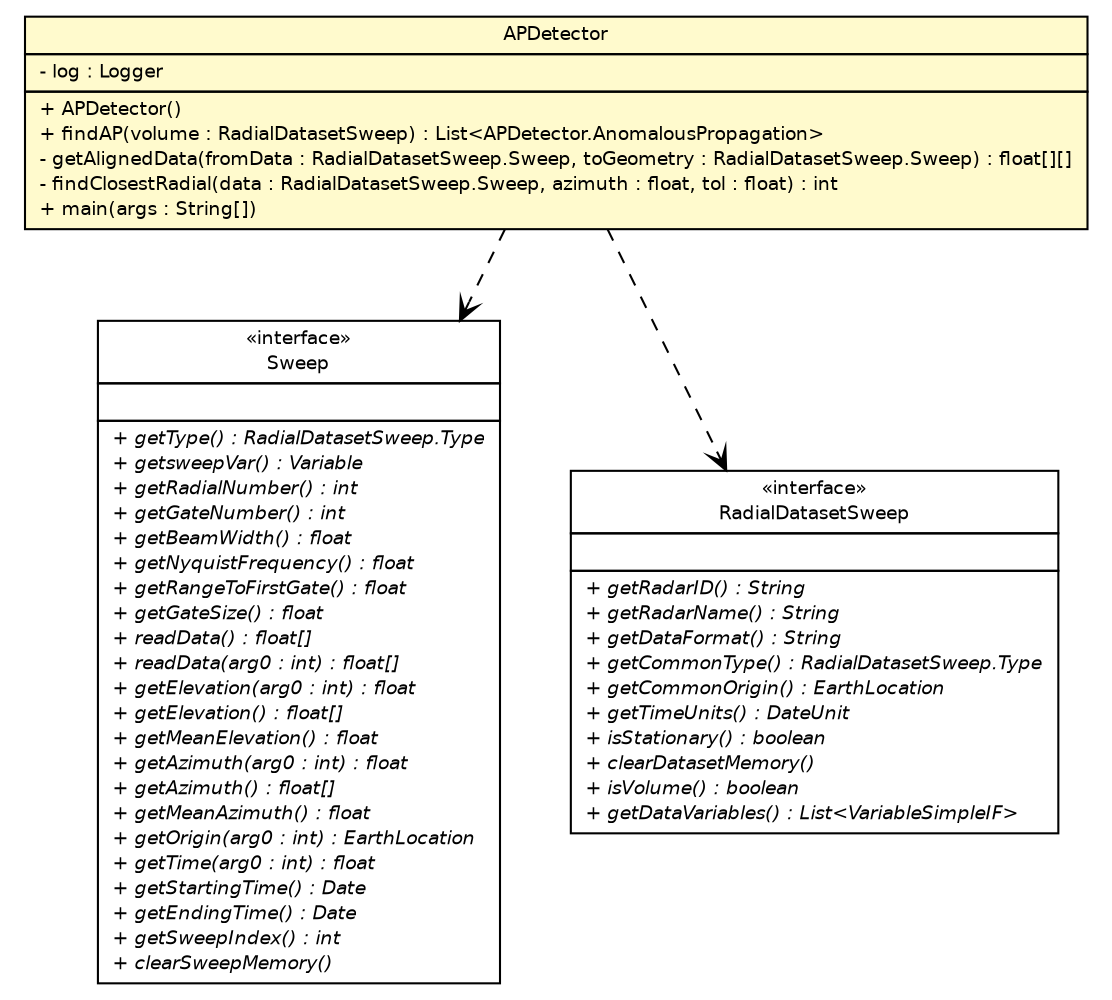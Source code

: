 #!/usr/local/bin/dot
#
# Class diagram 
# Generated by UMLGraph version R5_6-24-gf6e263 (http://www.umlgraph.org/)
#

digraph G {
	edge [fontname="Helvetica",fontsize=10,labelfontname="Helvetica",labelfontsize=10];
	node [fontname="Helvetica",fontsize=10,shape=plaintext];
	nodesep=0.25;
	ranksep=0.5;
	// com.google.cloud.public_datasets.nexrad2.APDetector
	c90 [label=<<table title="com.google.cloud.public_datasets.nexrad2.APDetector" border="0" cellborder="1" cellspacing="0" cellpadding="2" port="p" bgcolor="lemonChiffon" href="./APDetector.html">
		<tr><td><table border="0" cellspacing="0" cellpadding="1">
<tr><td align="center" balign="center"> APDetector </td></tr>
		</table></td></tr>
		<tr><td><table border="0" cellspacing="0" cellpadding="1">
<tr><td align="left" balign="left"> - log : Logger </td></tr>
		</table></td></tr>
		<tr><td><table border="0" cellspacing="0" cellpadding="1">
<tr><td align="left" balign="left"> + APDetector() </td></tr>
<tr><td align="left" balign="left"> + findAP(volume : RadialDatasetSweep) : List&lt;APDetector.AnomalousPropagation&gt; </td></tr>
<tr><td align="left" balign="left"> - getAlignedData(fromData : RadialDatasetSweep.Sweep, toGeometry : RadialDatasetSweep.Sweep) : float[][] </td></tr>
<tr><td align="left" balign="left"> - findClosestRadial(data : RadialDatasetSweep.Sweep, azimuth : float, tol : float) : int </td></tr>
<tr><td align="left" balign="left"> + main(args : String[]) </td></tr>
		</table></td></tr>
		</table>>, URL="./APDetector.html", fontname="Helvetica", fontcolor="black", fontsize=9.0];
	// com.google.cloud.public_datasets.nexrad2.APDetector DEPEND ucar.nc2.dt.RadialDatasetSweep.Sweep
	c90:p -> c124:p [taillabel="", label="", headlabel="", fontname="Helvetica", fontcolor="black", fontsize=10.0, color="black", arrowhead=open, style=dashed];
	// com.google.cloud.public_datasets.nexrad2.APDetector DEPEND ucar.nc2.dt.RadialDatasetSweep
	c90:p -> c128:p [taillabel="", label="", headlabel="", fontname="Helvetica", fontcolor="black", fontsize=10.0, color="black", arrowhead=open, style=dashed];
	// ucar.nc2.dt.RadialDatasetSweep
	c128 [label=<<table title="ucar.nc2.dt.RadialDatasetSweep" border="0" cellborder="1" cellspacing="0" cellpadding="2" port="p" href="http://java.sun.com/j2se/1.4.2/docs/api/ucar/nc2/dt/RadialDatasetSweep.html">
		<tr><td><table border="0" cellspacing="0" cellpadding="1">
<tr><td align="center" balign="center"> &#171;interface&#187; </td></tr>
<tr><td align="center" balign="center"> RadialDatasetSweep </td></tr>
		</table></td></tr>
		<tr><td><table border="0" cellspacing="0" cellpadding="1">
<tr><td align="left" balign="left">  </td></tr>
		</table></td></tr>
		<tr><td><table border="0" cellspacing="0" cellpadding="1">
<tr><td align="left" balign="left"><font face="Helvetica-Oblique" point-size="9.0"> + getRadarID() : String </font></td></tr>
<tr><td align="left" balign="left"><font face="Helvetica-Oblique" point-size="9.0"> + getRadarName() : String </font></td></tr>
<tr><td align="left" balign="left"><font face="Helvetica-Oblique" point-size="9.0"> + getDataFormat() : String </font></td></tr>
<tr><td align="left" balign="left"><font face="Helvetica-Oblique" point-size="9.0"> + getCommonType() : RadialDatasetSweep.Type </font></td></tr>
<tr><td align="left" balign="left"><font face="Helvetica-Oblique" point-size="9.0"> + getCommonOrigin() : EarthLocation </font></td></tr>
<tr><td align="left" balign="left"><font face="Helvetica-Oblique" point-size="9.0"> + getTimeUnits() : DateUnit </font></td></tr>
<tr><td align="left" balign="left"><font face="Helvetica-Oblique" point-size="9.0"> + isStationary() : boolean </font></td></tr>
<tr><td align="left" balign="left"><font face="Helvetica-Oblique" point-size="9.0"> + clearDatasetMemory() </font></td></tr>
<tr><td align="left" balign="left"><font face="Helvetica-Oblique" point-size="9.0"> + isVolume() : boolean </font></td></tr>
<tr><td align="left" balign="left"><font face="Helvetica-Oblique" point-size="9.0"> + getDataVariables() : List&lt;VariableSimpleIF&gt; </font></td></tr>
		</table></td></tr>
		</table>>, URL="http://java.sun.com/j2se/1.4.2/docs/api/ucar/nc2/dt/RadialDatasetSweep.html", fontname="Helvetica", fontcolor="black", fontsize=9.0];
	// ucar.nc2.dt.RadialDatasetSweep.Sweep
	c124 [label=<<table title="ucar.nc2.dt.RadialDatasetSweep.Sweep" border="0" cellborder="1" cellspacing="0" cellpadding="2" port="p" href="http://java.sun.com/j2se/1.4.2/docs/api/ucar/nc2/dt/RadialDatasetSweep/Sweep.html">
		<tr><td><table border="0" cellspacing="0" cellpadding="1">
<tr><td align="center" balign="center"> &#171;interface&#187; </td></tr>
<tr><td align="center" balign="center"> Sweep </td></tr>
		</table></td></tr>
		<tr><td><table border="0" cellspacing="0" cellpadding="1">
<tr><td align="left" balign="left">  </td></tr>
		</table></td></tr>
		<tr><td><table border="0" cellspacing="0" cellpadding="1">
<tr><td align="left" balign="left"><font face="Helvetica-Oblique" point-size="9.0"> + getType() : RadialDatasetSweep.Type </font></td></tr>
<tr><td align="left" balign="left"><font face="Helvetica-Oblique" point-size="9.0"> + getsweepVar() : Variable </font></td></tr>
<tr><td align="left" balign="left"><font face="Helvetica-Oblique" point-size="9.0"> + getRadialNumber() : int </font></td></tr>
<tr><td align="left" balign="left"><font face="Helvetica-Oblique" point-size="9.0"> + getGateNumber() : int </font></td></tr>
<tr><td align="left" balign="left"><font face="Helvetica-Oblique" point-size="9.0"> + getBeamWidth() : float </font></td></tr>
<tr><td align="left" balign="left"><font face="Helvetica-Oblique" point-size="9.0"> + getNyquistFrequency() : float </font></td></tr>
<tr><td align="left" balign="left"><font face="Helvetica-Oblique" point-size="9.0"> + getRangeToFirstGate() : float </font></td></tr>
<tr><td align="left" balign="left"><font face="Helvetica-Oblique" point-size="9.0"> + getGateSize() : float </font></td></tr>
<tr><td align="left" balign="left"><font face="Helvetica-Oblique" point-size="9.0"> + readData() : float[] </font></td></tr>
<tr><td align="left" balign="left"><font face="Helvetica-Oblique" point-size="9.0"> + readData(arg0 : int) : float[] </font></td></tr>
<tr><td align="left" balign="left"><font face="Helvetica-Oblique" point-size="9.0"> + getElevation(arg0 : int) : float </font></td></tr>
<tr><td align="left" balign="left"><font face="Helvetica-Oblique" point-size="9.0"> + getElevation() : float[] </font></td></tr>
<tr><td align="left" balign="left"><font face="Helvetica-Oblique" point-size="9.0"> + getMeanElevation() : float </font></td></tr>
<tr><td align="left" balign="left"><font face="Helvetica-Oblique" point-size="9.0"> + getAzimuth(arg0 : int) : float </font></td></tr>
<tr><td align="left" balign="left"><font face="Helvetica-Oblique" point-size="9.0"> + getAzimuth() : float[] </font></td></tr>
<tr><td align="left" balign="left"><font face="Helvetica-Oblique" point-size="9.0"> + getMeanAzimuth() : float </font></td></tr>
<tr><td align="left" balign="left"><font face="Helvetica-Oblique" point-size="9.0"> + getOrigin(arg0 : int) : EarthLocation </font></td></tr>
<tr><td align="left" balign="left"><font face="Helvetica-Oblique" point-size="9.0"> + getTime(arg0 : int) : float </font></td></tr>
<tr><td align="left" balign="left"><font face="Helvetica-Oblique" point-size="9.0"> + getStartingTime() : Date </font></td></tr>
<tr><td align="left" balign="left"><font face="Helvetica-Oblique" point-size="9.0"> + getEndingTime() : Date </font></td></tr>
<tr><td align="left" balign="left"><font face="Helvetica-Oblique" point-size="9.0"> + getSweepIndex() : int </font></td></tr>
<tr><td align="left" balign="left"><font face="Helvetica-Oblique" point-size="9.0"> + clearSweepMemory() </font></td></tr>
		</table></td></tr>
		</table>>, URL="http://java.sun.com/j2se/1.4.2/docs/api/ucar/nc2/dt/RadialDatasetSweep/Sweep.html", fontname="Helvetica", fontcolor="black", fontsize=9.0];
}


